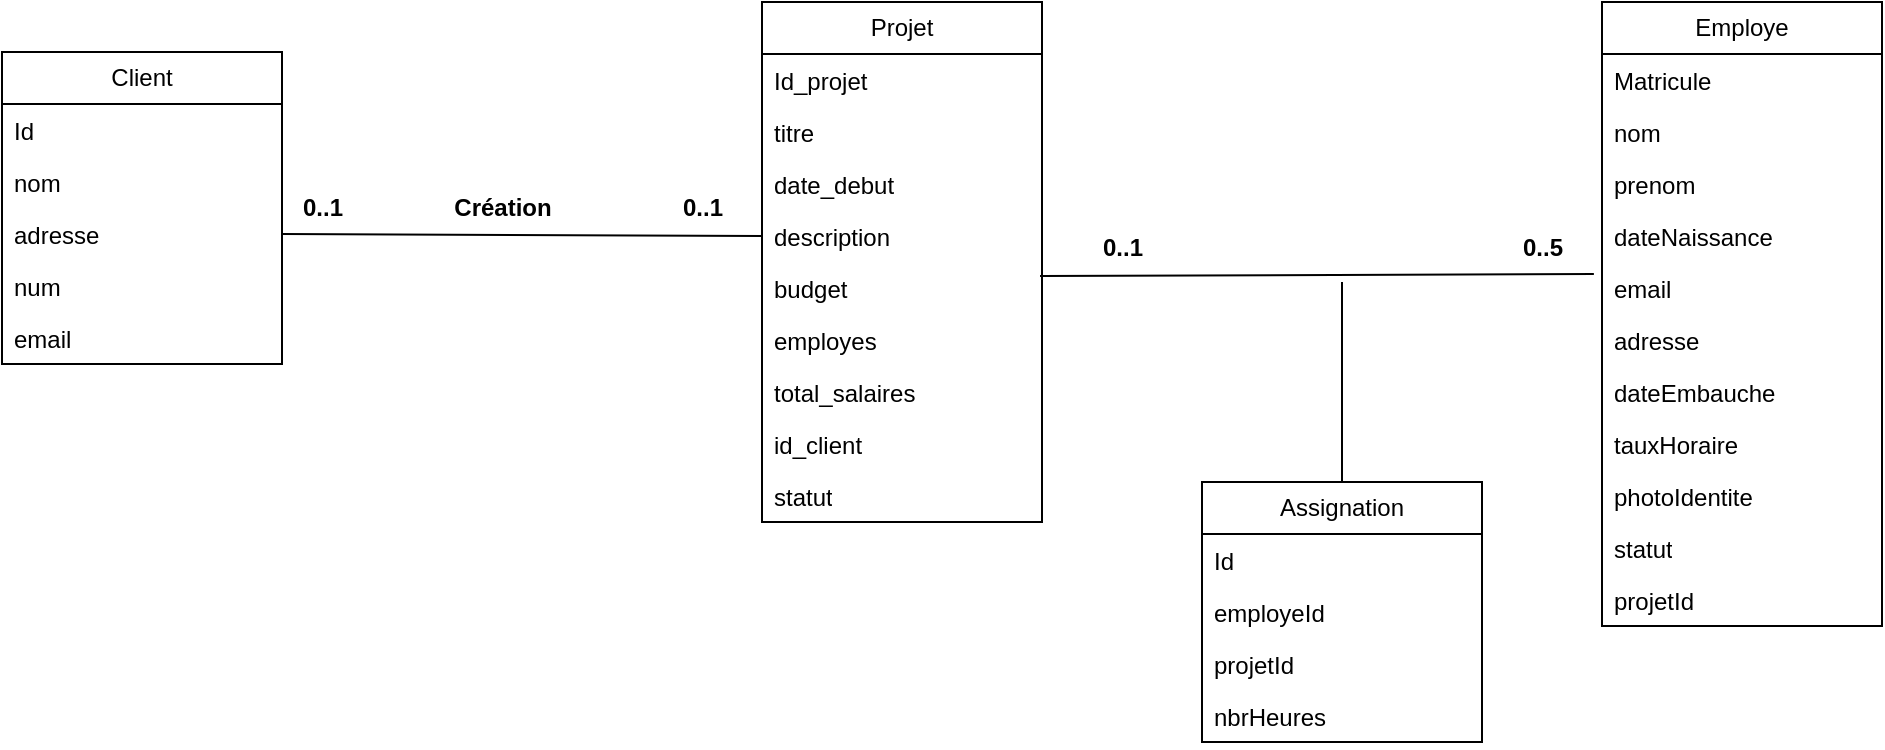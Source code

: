 <mxfile version="22.1.7" type="device">
  <diagram name="Page-1" id="7B8pmLBLj3qzwX7fXNGQ">
    <mxGraphModel dx="2213" dy="793" grid="1" gridSize="10" guides="1" tooltips="1" connect="1" arrows="1" fold="1" page="1" pageScale="1" pageWidth="827" pageHeight="1169" math="0" shadow="0">
      <root>
        <mxCell id="0" />
        <mxCell id="1" parent="0" />
        <mxCell id="z0xqZL6ub8OY_d7zF7MW-1" value="Client" style="swimlane;fontStyle=0;childLayout=stackLayout;horizontal=1;startSize=26;fillColor=none;horizontalStack=0;resizeParent=1;resizeParentMax=0;resizeLast=0;collapsible=1;marginBottom=0;whiteSpace=wrap;html=1;" vertex="1" parent="1">
          <mxGeometry x="-10" y="175" width="140" height="156" as="geometry" />
        </mxCell>
        <mxCell id="z0xqZL6ub8OY_d7zF7MW-2" value="Id" style="text;strokeColor=none;fillColor=none;align=left;verticalAlign=top;spacingLeft=4;spacingRight=4;overflow=hidden;rotatable=0;points=[[0,0.5],[1,0.5]];portConstraint=eastwest;whiteSpace=wrap;html=1;" vertex="1" parent="z0xqZL6ub8OY_d7zF7MW-1">
          <mxGeometry y="26" width="140" height="26" as="geometry" />
        </mxCell>
        <mxCell id="z0xqZL6ub8OY_d7zF7MW-3" value="nom" style="text;strokeColor=none;fillColor=none;align=left;verticalAlign=top;spacingLeft=4;spacingRight=4;overflow=hidden;rotatable=0;points=[[0,0.5],[1,0.5]];portConstraint=eastwest;whiteSpace=wrap;html=1;" vertex="1" parent="z0xqZL6ub8OY_d7zF7MW-1">
          <mxGeometry y="52" width="140" height="26" as="geometry" />
        </mxCell>
        <mxCell id="z0xqZL6ub8OY_d7zF7MW-4" value="adresse" style="text;strokeColor=none;fillColor=none;align=left;verticalAlign=top;spacingLeft=4;spacingRight=4;overflow=hidden;rotatable=0;points=[[0,0.5],[1,0.5]];portConstraint=eastwest;whiteSpace=wrap;html=1;" vertex="1" parent="z0xqZL6ub8OY_d7zF7MW-1">
          <mxGeometry y="78" width="140" height="26" as="geometry" />
        </mxCell>
        <mxCell id="z0xqZL6ub8OY_d7zF7MW-5" value="num" style="text;strokeColor=none;fillColor=none;align=left;verticalAlign=top;spacingLeft=4;spacingRight=4;overflow=hidden;rotatable=0;points=[[0,0.5],[1,0.5]];portConstraint=eastwest;whiteSpace=wrap;html=1;" vertex="1" parent="z0xqZL6ub8OY_d7zF7MW-1">
          <mxGeometry y="104" width="140" height="26" as="geometry" />
        </mxCell>
        <mxCell id="z0xqZL6ub8OY_d7zF7MW-6" value="email" style="text;strokeColor=none;fillColor=none;align=left;verticalAlign=top;spacingLeft=4;spacingRight=4;overflow=hidden;rotatable=0;points=[[0,0.5],[1,0.5]];portConstraint=eastwest;whiteSpace=wrap;html=1;" vertex="1" parent="z0xqZL6ub8OY_d7zF7MW-1">
          <mxGeometry y="130" width="140" height="26" as="geometry" />
        </mxCell>
        <mxCell id="z0xqZL6ub8OY_d7zF7MW-7" value="Employe" style="swimlane;fontStyle=0;childLayout=stackLayout;horizontal=1;startSize=26;fillColor=none;horizontalStack=0;resizeParent=1;resizeParentMax=0;resizeLast=0;collapsible=1;marginBottom=0;whiteSpace=wrap;html=1;" vertex="1" parent="1">
          <mxGeometry x="790" y="150" width="140" height="312" as="geometry" />
        </mxCell>
        <mxCell id="z0xqZL6ub8OY_d7zF7MW-8" value="Matricule" style="text;strokeColor=none;fillColor=none;align=left;verticalAlign=top;spacingLeft=4;spacingRight=4;overflow=hidden;rotatable=0;points=[[0,0.5],[1,0.5]];portConstraint=eastwest;whiteSpace=wrap;html=1;" vertex="1" parent="z0xqZL6ub8OY_d7zF7MW-7">
          <mxGeometry y="26" width="140" height="26" as="geometry" />
        </mxCell>
        <mxCell id="z0xqZL6ub8OY_d7zF7MW-9" value="nom" style="text;strokeColor=none;fillColor=none;align=left;verticalAlign=top;spacingLeft=4;spacingRight=4;overflow=hidden;rotatable=0;points=[[0,0.5],[1,0.5]];portConstraint=eastwest;whiteSpace=wrap;html=1;" vertex="1" parent="z0xqZL6ub8OY_d7zF7MW-7">
          <mxGeometry y="52" width="140" height="26" as="geometry" />
        </mxCell>
        <mxCell id="z0xqZL6ub8OY_d7zF7MW-10" value="prenom" style="text;strokeColor=none;fillColor=none;align=left;verticalAlign=top;spacingLeft=4;spacingRight=4;overflow=hidden;rotatable=0;points=[[0,0.5],[1,0.5]];portConstraint=eastwest;whiteSpace=wrap;html=1;" vertex="1" parent="z0xqZL6ub8OY_d7zF7MW-7">
          <mxGeometry y="78" width="140" height="26" as="geometry" />
        </mxCell>
        <mxCell id="z0xqZL6ub8OY_d7zF7MW-11" value="dateNaissance" style="text;strokeColor=none;fillColor=none;align=left;verticalAlign=top;spacingLeft=4;spacingRight=4;overflow=hidden;rotatable=0;points=[[0,0.5],[1,0.5]];portConstraint=eastwest;whiteSpace=wrap;html=1;" vertex="1" parent="z0xqZL6ub8OY_d7zF7MW-7">
          <mxGeometry y="104" width="140" height="26" as="geometry" />
        </mxCell>
        <mxCell id="z0xqZL6ub8OY_d7zF7MW-12" value="email" style="text;strokeColor=none;fillColor=none;align=left;verticalAlign=top;spacingLeft=4;spacingRight=4;overflow=hidden;rotatable=0;points=[[0,0.5],[1,0.5]];portConstraint=eastwest;whiteSpace=wrap;html=1;" vertex="1" parent="z0xqZL6ub8OY_d7zF7MW-7">
          <mxGeometry y="130" width="140" height="26" as="geometry" />
        </mxCell>
        <mxCell id="z0xqZL6ub8OY_d7zF7MW-14" value="adresse" style="text;strokeColor=none;fillColor=none;align=left;verticalAlign=top;spacingLeft=4;spacingRight=4;overflow=hidden;rotatable=0;points=[[0,0.5],[1,0.5]];portConstraint=eastwest;whiteSpace=wrap;html=1;" vertex="1" parent="z0xqZL6ub8OY_d7zF7MW-7">
          <mxGeometry y="156" width="140" height="26" as="geometry" />
        </mxCell>
        <mxCell id="z0xqZL6ub8OY_d7zF7MW-15" value="dateEmbauche" style="text;strokeColor=none;fillColor=none;align=left;verticalAlign=top;spacingLeft=4;spacingRight=4;overflow=hidden;rotatable=0;points=[[0,0.5],[1,0.5]];portConstraint=eastwest;whiteSpace=wrap;html=1;" vertex="1" parent="z0xqZL6ub8OY_d7zF7MW-7">
          <mxGeometry y="182" width="140" height="26" as="geometry" />
        </mxCell>
        <mxCell id="z0xqZL6ub8OY_d7zF7MW-16" value="tauxHoraire" style="text;strokeColor=none;fillColor=none;align=left;verticalAlign=top;spacingLeft=4;spacingRight=4;overflow=hidden;rotatable=0;points=[[0,0.5],[1,0.5]];portConstraint=eastwest;whiteSpace=wrap;html=1;" vertex="1" parent="z0xqZL6ub8OY_d7zF7MW-7">
          <mxGeometry y="208" width="140" height="26" as="geometry" />
        </mxCell>
        <mxCell id="z0xqZL6ub8OY_d7zF7MW-17" value="photoIdentite" style="text;strokeColor=none;fillColor=none;align=left;verticalAlign=top;spacingLeft=4;spacingRight=4;overflow=hidden;rotatable=0;points=[[0,0.5],[1,0.5]];portConstraint=eastwest;whiteSpace=wrap;html=1;" vertex="1" parent="z0xqZL6ub8OY_d7zF7MW-7">
          <mxGeometry y="234" width="140" height="26" as="geometry" />
        </mxCell>
        <mxCell id="z0xqZL6ub8OY_d7zF7MW-18" value="statut" style="text;strokeColor=none;fillColor=none;align=left;verticalAlign=top;spacingLeft=4;spacingRight=4;overflow=hidden;rotatable=0;points=[[0,0.5],[1,0.5]];portConstraint=eastwest;whiteSpace=wrap;html=1;" vertex="1" parent="z0xqZL6ub8OY_d7zF7MW-7">
          <mxGeometry y="260" width="140" height="26" as="geometry" />
        </mxCell>
        <mxCell id="z0xqZL6ub8OY_d7zF7MW-19" value="projetId" style="text;strokeColor=none;fillColor=none;align=left;verticalAlign=top;spacingLeft=4;spacingRight=4;overflow=hidden;rotatable=0;points=[[0,0.5],[1,0.5]];portConstraint=eastwest;whiteSpace=wrap;html=1;" vertex="1" parent="z0xqZL6ub8OY_d7zF7MW-7">
          <mxGeometry y="286" width="140" height="26" as="geometry" />
        </mxCell>
        <mxCell id="z0xqZL6ub8OY_d7zF7MW-20" value="Projet" style="swimlane;fontStyle=0;childLayout=stackLayout;horizontal=1;startSize=26;fillColor=none;horizontalStack=0;resizeParent=1;resizeParentMax=0;resizeLast=0;collapsible=1;marginBottom=0;whiteSpace=wrap;html=1;" vertex="1" parent="1">
          <mxGeometry x="370" y="150" width="140" height="260" as="geometry" />
        </mxCell>
        <mxCell id="z0xqZL6ub8OY_d7zF7MW-21" value="Id_projet" style="text;strokeColor=none;fillColor=none;align=left;verticalAlign=top;spacingLeft=4;spacingRight=4;overflow=hidden;rotatable=0;points=[[0,0.5],[1,0.5]];portConstraint=eastwest;whiteSpace=wrap;html=1;" vertex="1" parent="z0xqZL6ub8OY_d7zF7MW-20">
          <mxGeometry y="26" width="140" height="26" as="geometry" />
        </mxCell>
        <mxCell id="z0xqZL6ub8OY_d7zF7MW-22" value="titre&lt;span style=&quot;white-space: pre;&quot;&gt;&#x9;&lt;/span&gt;&lt;br&gt;&lt;br&gt;" style="text;strokeColor=none;fillColor=none;align=left;verticalAlign=top;spacingLeft=4;spacingRight=4;overflow=hidden;rotatable=0;points=[[0,0.5],[1,0.5]];portConstraint=eastwest;whiteSpace=wrap;html=1;" vertex="1" parent="z0xqZL6ub8OY_d7zF7MW-20">
          <mxGeometry y="52" width="140" height="26" as="geometry" />
        </mxCell>
        <mxCell id="z0xqZL6ub8OY_d7zF7MW-23" value="date_debut" style="text;strokeColor=none;fillColor=none;align=left;verticalAlign=top;spacingLeft=4;spacingRight=4;overflow=hidden;rotatable=0;points=[[0,0.5],[1,0.5]];portConstraint=eastwest;whiteSpace=wrap;html=1;" vertex="1" parent="z0xqZL6ub8OY_d7zF7MW-20">
          <mxGeometry y="78" width="140" height="26" as="geometry" />
        </mxCell>
        <mxCell id="z0xqZL6ub8OY_d7zF7MW-24" value="description" style="text;strokeColor=none;fillColor=none;align=left;verticalAlign=top;spacingLeft=4;spacingRight=4;overflow=hidden;rotatable=0;points=[[0,0.5],[1,0.5]];portConstraint=eastwest;whiteSpace=wrap;html=1;" vertex="1" parent="z0xqZL6ub8OY_d7zF7MW-20">
          <mxGeometry y="104" width="140" height="26" as="geometry" />
        </mxCell>
        <mxCell id="z0xqZL6ub8OY_d7zF7MW-25" value="budget" style="text;strokeColor=none;fillColor=none;align=left;verticalAlign=top;spacingLeft=4;spacingRight=4;overflow=hidden;rotatable=0;points=[[0,0.5],[1,0.5]];portConstraint=eastwest;whiteSpace=wrap;html=1;" vertex="1" parent="z0xqZL6ub8OY_d7zF7MW-20">
          <mxGeometry y="130" width="140" height="26" as="geometry" />
        </mxCell>
        <mxCell id="z0xqZL6ub8OY_d7zF7MW-26" value="employes" style="text;strokeColor=none;fillColor=none;align=left;verticalAlign=top;spacingLeft=4;spacingRight=4;overflow=hidden;rotatable=0;points=[[0,0.5],[1,0.5]];portConstraint=eastwest;whiteSpace=wrap;html=1;" vertex="1" parent="z0xqZL6ub8OY_d7zF7MW-20">
          <mxGeometry y="156" width="140" height="26" as="geometry" />
        </mxCell>
        <mxCell id="z0xqZL6ub8OY_d7zF7MW-27" value="total_salaires" style="text;strokeColor=none;fillColor=none;align=left;verticalAlign=top;spacingLeft=4;spacingRight=4;overflow=hidden;rotatable=0;points=[[0,0.5],[1,0.5]];portConstraint=eastwest;whiteSpace=wrap;html=1;" vertex="1" parent="z0xqZL6ub8OY_d7zF7MW-20">
          <mxGeometry y="182" width="140" height="26" as="geometry" />
        </mxCell>
        <mxCell id="z0xqZL6ub8OY_d7zF7MW-28" value="id_client" style="text;strokeColor=none;fillColor=none;align=left;verticalAlign=top;spacingLeft=4;spacingRight=4;overflow=hidden;rotatable=0;points=[[0,0.5],[1,0.5]];portConstraint=eastwest;whiteSpace=wrap;html=1;" vertex="1" parent="z0xqZL6ub8OY_d7zF7MW-20">
          <mxGeometry y="208" width="140" height="26" as="geometry" />
        </mxCell>
        <mxCell id="z0xqZL6ub8OY_d7zF7MW-29" value="statut" style="text;strokeColor=none;fillColor=none;align=left;verticalAlign=top;spacingLeft=4;spacingRight=4;overflow=hidden;rotatable=0;points=[[0,0.5],[1,0.5]];portConstraint=eastwest;whiteSpace=wrap;html=1;" vertex="1" parent="z0xqZL6ub8OY_d7zF7MW-20">
          <mxGeometry y="234" width="140" height="26" as="geometry" />
        </mxCell>
        <mxCell id="z0xqZL6ub8OY_d7zF7MW-32" value="Assignation" style="swimlane;fontStyle=0;childLayout=stackLayout;horizontal=1;startSize=26;fillColor=none;horizontalStack=0;resizeParent=1;resizeParentMax=0;resizeLast=0;collapsible=1;marginBottom=0;whiteSpace=wrap;html=1;" vertex="1" parent="1">
          <mxGeometry x="590" y="390" width="140" height="130" as="geometry" />
        </mxCell>
        <mxCell id="z0xqZL6ub8OY_d7zF7MW-33" value="Id" style="text;strokeColor=none;fillColor=none;align=left;verticalAlign=top;spacingLeft=4;spacingRight=4;overflow=hidden;rotatable=0;points=[[0,0.5],[1,0.5]];portConstraint=eastwest;whiteSpace=wrap;html=1;" vertex="1" parent="z0xqZL6ub8OY_d7zF7MW-32">
          <mxGeometry y="26" width="140" height="26" as="geometry" />
        </mxCell>
        <mxCell id="z0xqZL6ub8OY_d7zF7MW-34" value="employeId" style="text;strokeColor=none;fillColor=none;align=left;verticalAlign=top;spacingLeft=4;spacingRight=4;overflow=hidden;rotatable=0;points=[[0,0.5],[1,0.5]];portConstraint=eastwest;whiteSpace=wrap;html=1;" vertex="1" parent="z0xqZL6ub8OY_d7zF7MW-32">
          <mxGeometry y="52" width="140" height="26" as="geometry" />
        </mxCell>
        <mxCell id="z0xqZL6ub8OY_d7zF7MW-35" value="projetId" style="text;strokeColor=none;fillColor=none;align=left;verticalAlign=top;spacingLeft=4;spacingRight=4;overflow=hidden;rotatable=0;points=[[0,0.5],[1,0.5]];portConstraint=eastwest;whiteSpace=wrap;html=1;" vertex="1" parent="z0xqZL6ub8OY_d7zF7MW-32">
          <mxGeometry y="78" width="140" height="26" as="geometry" />
        </mxCell>
        <mxCell id="z0xqZL6ub8OY_d7zF7MW-36" value="nbrHeures" style="text;strokeColor=none;fillColor=none;align=left;verticalAlign=top;spacingLeft=4;spacingRight=4;overflow=hidden;rotatable=0;points=[[0,0.5],[1,0.5]];portConstraint=eastwest;whiteSpace=wrap;html=1;" vertex="1" parent="z0xqZL6ub8OY_d7zF7MW-32">
          <mxGeometry y="104" width="140" height="26" as="geometry" />
        </mxCell>
        <mxCell id="z0xqZL6ub8OY_d7zF7MW-37" value="" style="endArrow=none;html=1;rounded=0;exitX=1;exitY=0.5;exitDx=0;exitDy=0;entryX=0;entryY=0.5;entryDx=0;entryDy=0;" edge="1" parent="1" source="z0xqZL6ub8OY_d7zF7MW-4" target="z0xqZL6ub8OY_d7zF7MW-24">
          <mxGeometry width="50" height="50" relative="1" as="geometry">
            <mxPoint x="320" y="270" as="sourcePoint" />
            <mxPoint x="350" y="190" as="targetPoint" />
          </mxGeometry>
        </mxCell>
        <mxCell id="z0xqZL6ub8OY_d7zF7MW-39" value="" style="endArrow=none;html=1;rounded=0;entryX=0.993;entryY=0.269;entryDx=0;entryDy=0;entryPerimeter=0;exitX=-0.029;exitY=0.231;exitDx=0;exitDy=0;exitPerimeter=0;" edge="1" parent="1" source="z0xqZL6ub8OY_d7zF7MW-12" target="z0xqZL6ub8OY_d7zF7MW-25">
          <mxGeometry width="50" height="50" relative="1" as="geometry">
            <mxPoint x="680" y="400" as="sourcePoint" />
            <mxPoint x="378" y="278" as="targetPoint" />
          </mxGeometry>
        </mxCell>
        <mxCell id="z0xqZL6ub8OY_d7zF7MW-40" value="0..1" style="text;align=center;fontStyle=1;verticalAlign=middle;spacingLeft=3;spacingRight=3;strokeColor=none;rotatable=0;points=[[0,0.5],[1,0.5]];portConstraint=eastwest;html=1;" vertex="1" parent="1">
          <mxGeometry x="110" y="240" width="80" height="26" as="geometry" />
        </mxCell>
        <mxCell id="z0xqZL6ub8OY_d7zF7MW-42" value="0..1" style="text;align=center;fontStyle=1;verticalAlign=middle;spacingLeft=3;spacingRight=3;strokeColor=none;rotatable=0;points=[[0,0.5],[1,0.5]];portConstraint=eastwest;html=1;" vertex="1" parent="1">
          <mxGeometry x="300" y="240" width="80" height="26" as="geometry" />
        </mxCell>
        <mxCell id="z0xqZL6ub8OY_d7zF7MW-43" value="Création" style="text;align=center;fontStyle=1;verticalAlign=middle;spacingLeft=3;spacingRight=3;strokeColor=none;rotatable=0;points=[[0,0.5],[1,0.5]];portConstraint=eastwest;html=1;" vertex="1" parent="1">
          <mxGeometry x="200" y="240" width="80" height="26" as="geometry" />
        </mxCell>
        <mxCell id="z0xqZL6ub8OY_d7zF7MW-44" value="0..1" style="text;align=center;fontStyle=1;verticalAlign=middle;spacingLeft=3;spacingRight=3;strokeColor=none;rotatable=0;points=[[0,0.5],[1,0.5]];portConstraint=eastwest;html=1;" vertex="1" parent="1">
          <mxGeometry x="510" y="260" width="80" height="26" as="geometry" />
        </mxCell>
        <mxCell id="z0xqZL6ub8OY_d7zF7MW-45" value="0..5" style="text;align=center;fontStyle=1;verticalAlign=middle;spacingLeft=3;spacingRight=3;strokeColor=none;rotatable=0;points=[[0,0.5],[1,0.5]];portConstraint=eastwest;html=1;" vertex="1" parent="1">
          <mxGeometry x="720" y="260" width="80" height="26" as="geometry" />
        </mxCell>
        <mxCell id="z0xqZL6ub8OY_d7zF7MW-50" value="" style="endArrow=none;html=1;rounded=0;exitX=0.5;exitY=0;exitDx=0;exitDy=0;" edge="1" parent="1" source="z0xqZL6ub8OY_d7zF7MW-32">
          <mxGeometry width="50" height="50" relative="1" as="geometry">
            <mxPoint x="796" y="296" as="sourcePoint" />
            <mxPoint x="660" y="290" as="targetPoint" />
          </mxGeometry>
        </mxCell>
      </root>
    </mxGraphModel>
  </diagram>
</mxfile>
